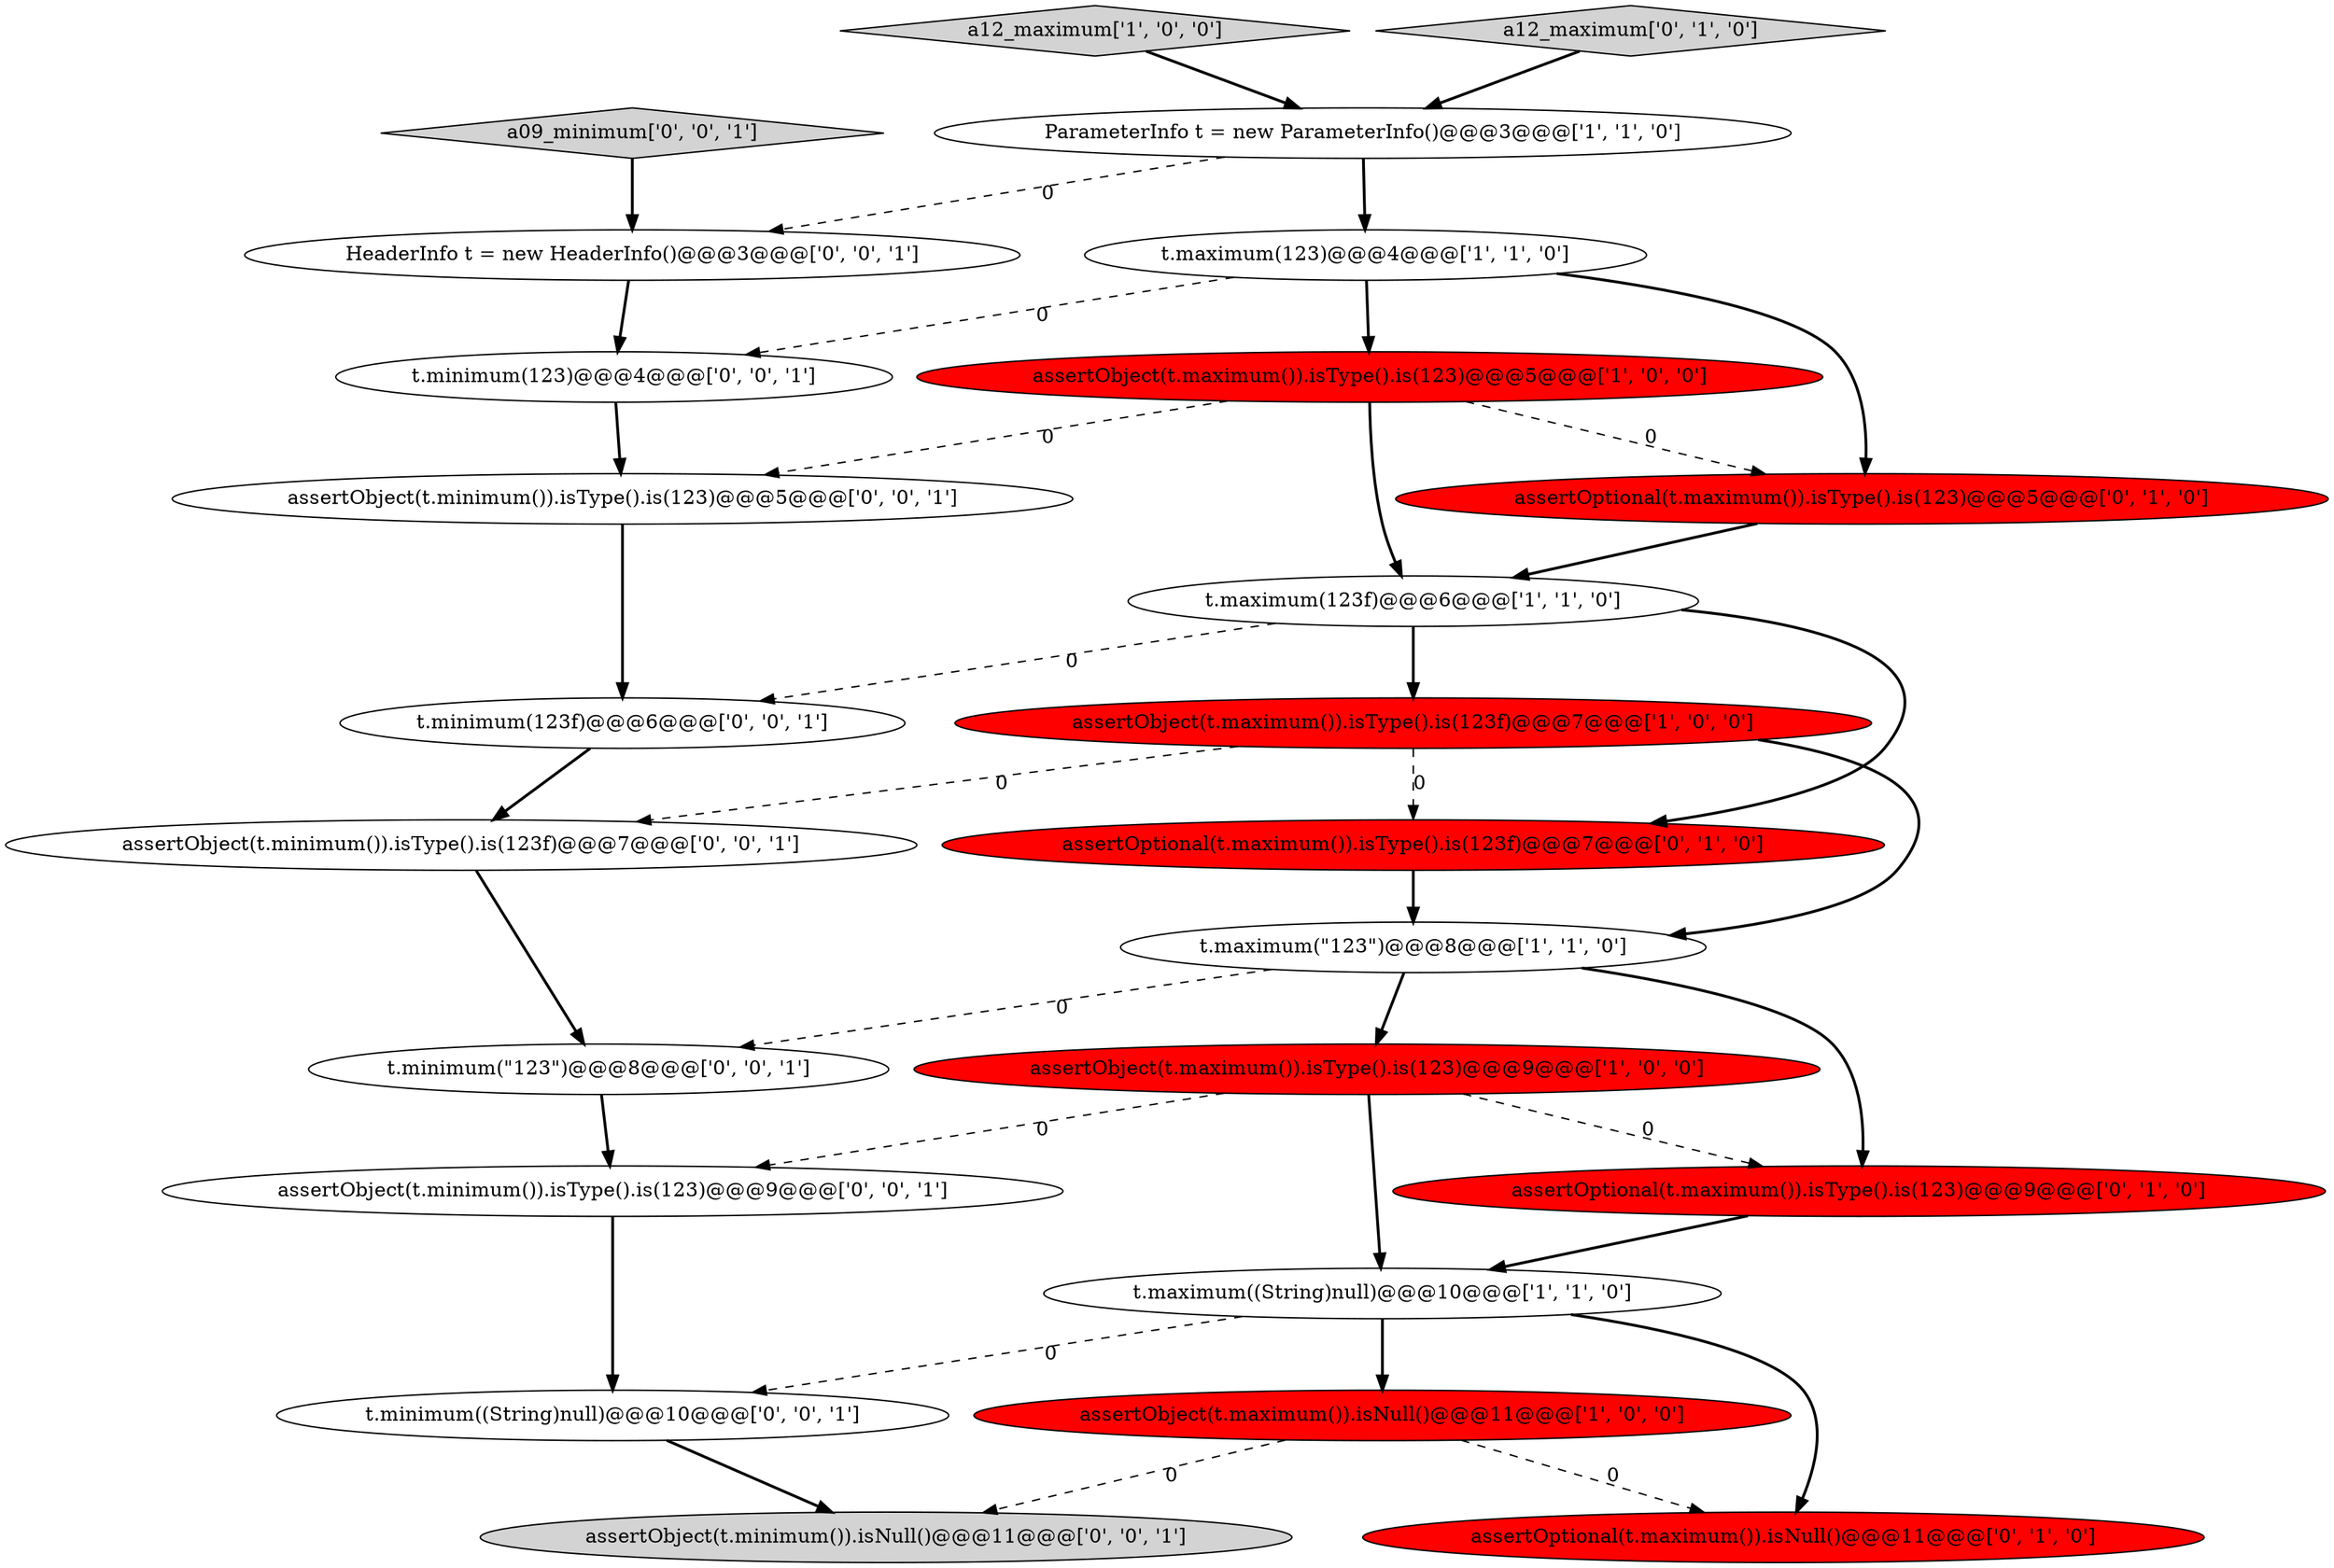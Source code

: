 digraph {
19 [style = filled, label = "assertObject(t.minimum()).isNull()@@@11@@@['0', '0', '1']", fillcolor = lightgray, shape = ellipse image = "AAA0AAABBB3BBB"];
8 [style = filled, label = "t.maximum(\"123\")@@@8@@@['1', '1', '0']", fillcolor = white, shape = ellipse image = "AAA0AAABBB1BBB"];
4 [style = filled, label = "t.maximum((String)null)@@@10@@@['1', '1', '0']", fillcolor = white, shape = ellipse image = "AAA0AAABBB1BBB"];
1 [style = filled, label = "assertObject(t.maximum()).isNull()@@@11@@@['1', '0', '0']", fillcolor = red, shape = ellipse image = "AAA1AAABBB1BBB"];
6 [style = filled, label = "assertObject(t.maximum()).isType().is(123f)@@@7@@@['1', '0', '0']", fillcolor = red, shape = ellipse image = "AAA1AAABBB1BBB"];
3 [style = filled, label = "t.maximum(123)@@@4@@@['1', '1', '0']", fillcolor = white, shape = ellipse image = "AAA0AAABBB1BBB"];
0 [style = filled, label = "t.maximum(123f)@@@6@@@['1', '1', '0']", fillcolor = white, shape = ellipse image = "AAA0AAABBB1BBB"];
13 [style = filled, label = "assertOptional(t.maximum()).isType().is(123)@@@9@@@['0', '1', '0']", fillcolor = red, shape = ellipse image = "AAA1AAABBB2BBB"];
17 [style = filled, label = "a09_minimum['0', '0', '1']", fillcolor = lightgray, shape = diamond image = "AAA0AAABBB3BBB"];
12 [style = filled, label = "assertOptional(t.maximum()).isType().is(123)@@@5@@@['0', '1', '0']", fillcolor = red, shape = ellipse image = "AAA1AAABBB2BBB"];
10 [style = filled, label = "assertOptional(t.maximum()).isType().is(123f)@@@7@@@['0', '1', '0']", fillcolor = red, shape = ellipse image = "AAA1AAABBB2BBB"];
9 [style = filled, label = "assertObject(t.maximum()).isType().is(123)@@@9@@@['1', '0', '0']", fillcolor = red, shape = ellipse image = "AAA1AAABBB1BBB"];
23 [style = filled, label = "assertObject(t.minimum()).isType().is(123)@@@9@@@['0', '0', '1']", fillcolor = white, shape = ellipse image = "AAA0AAABBB3BBB"];
15 [style = filled, label = "HeaderInfo t = new HeaderInfo()@@@3@@@['0', '0', '1']", fillcolor = white, shape = ellipse image = "AAA0AAABBB3BBB"];
16 [style = filled, label = "t.minimum(123f)@@@6@@@['0', '0', '1']", fillcolor = white, shape = ellipse image = "AAA0AAABBB3BBB"];
18 [style = filled, label = "t.minimum((String)null)@@@10@@@['0', '0', '1']", fillcolor = white, shape = ellipse image = "AAA0AAABBB3BBB"];
7 [style = filled, label = "a12_maximum['1', '0', '0']", fillcolor = lightgray, shape = diamond image = "AAA0AAABBB1BBB"];
22 [style = filled, label = "t.minimum(123)@@@4@@@['0', '0', '1']", fillcolor = white, shape = ellipse image = "AAA0AAABBB3BBB"];
24 [style = filled, label = "assertObject(t.minimum()).isType().is(123)@@@5@@@['0', '0', '1']", fillcolor = white, shape = ellipse image = "AAA0AAABBB3BBB"];
20 [style = filled, label = "assertObject(t.minimum()).isType().is(123f)@@@7@@@['0', '0', '1']", fillcolor = white, shape = ellipse image = "AAA0AAABBB3BBB"];
21 [style = filled, label = "t.minimum(\"123\")@@@8@@@['0', '0', '1']", fillcolor = white, shape = ellipse image = "AAA0AAABBB3BBB"];
5 [style = filled, label = "ParameterInfo t = new ParameterInfo()@@@3@@@['1', '1', '0']", fillcolor = white, shape = ellipse image = "AAA0AAABBB1BBB"];
11 [style = filled, label = "assertOptional(t.maximum()).isNull()@@@11@@@['0', '1', '0']", fillcolor = red, shape = ellipse image = "AAA1AAABBB2BBB"];
14 [style = filled, label = "a12_maximum['0', '1', '0']", fillcolor = lightgray, shape = diamond image = "AAA0AAABBB2BBB"];
2 [style = filled, label = "assertObject(t.maximum()).isType().is(123)@@@5@@@['1', '0', '0']", fillcolor = red, shape = ellipse image = "AAA1AAABBB1BBB"];
5->3 [style = bold, label=""];
4->18 [style = dashed, label="0"];
0->6 [style = bold, label=""];
6->20 [style = dashed, label="0"];
9->4 [style = bold, label=""];
1->19 [style = dashed, label="0"];
0->16 [style = dashed, label="0"];
18->19 [style = bold, label=""];
3->22 [style = dashed, label="0"];
3->12 [style = bold, label=""];
8->21 [style = dashed, label="0"];
12->0 [style = bold, label=""];
9->23 [style = dashed, label="0"];
15->22 [style = bold, label=""];
6->10 [style = dashed, label="0"];
20->21 [style = bold, label=""];
24->16 [style = bold, label=""];
2->12 [style = dashed, label="0"];
7->5 [style = bold, label=""];
2->0 [style = bold, label=""];
0->10 [style = bold, label=""];
3->2 [style = bold, label=""];
10->8 [style = bold, label=""];
1->11 [style = dashed, label="0"];
6->8 [style = bold, label=""];
9->13 [style = dashed, label="0"];
8->9 [style = bold, label=""];
17->15 [style = bold, label=""];
4->1 [style = bold, label=""];
22->24 [style = bold, label=""];
2->24 [style = dashed, label="0"];
4->11 [style = bold, label=""];
5->15 [style = dashed, label="0"];
16->20 [style = bold, label=""];
21->23 [style = bold, label=""];
23->18 [style = bold, label=""];
8->13 [style = bold, label=""];
14->5 [style = bold, label=""];
13->4 [style = bold, label=""];
}
